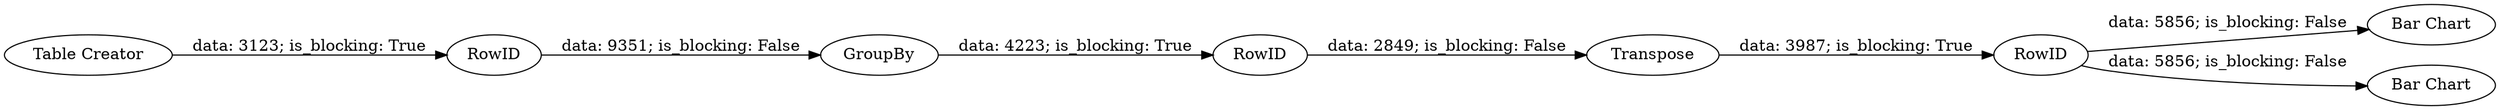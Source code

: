digraph {
	"-6223632419715288303_1" [label="Table Creator"]
	"-6223632419715288303_3" [label=GroupBy]
	"-6223632419715288303_9" [label="Bar Chart"]
	"-6223632419715288303_2" [label="Bar Chart"]
	"-6223632419715288303_4" [label=Transpose]
	"-6223632419715288303_8" [label=RowID]
	"-6223632419715288303_6" [label=RowID]
	"-6223632419715288303_7" [label=RowID]
	"-6223632419715288303_8" -> "-6223632419715288303_9" [label="data: 5856; is_blocking: False"]
	"-6223632419715288303_3" -> "-6223632419715288303_7" [label="data: 4223; is_blocking: True"]
	"-6223632419715288303_7" -> "-6223632419715288303_4" [label="data: 2849; is_blocking: False"]
	"-6223632419715288303_8" -> "-6223632419715288303_2" [label="data: 5856; is_blocking: False"]
	"-6223632419715288303_6" -> "-6223632419715288303_3" [label="data: 9351; is_blocking: False"]
	"-6223632419715288303_4" -> "-6223632419715288303_8" [label="data: 3987; is_blocking: True"]
	"-6223632419715288303_1" -> "-6223632419715288303_6" [label="data: 3123; is_blocking: True"]
	rankdir=LR
}
